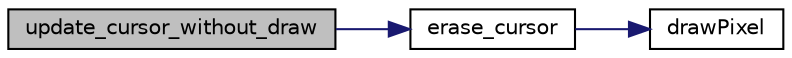 digraph "update_cursor_without_draw"
{
 // LATEX_PDF_SIZE
  edge [fontname="Helvetica",fontsize="10",labelfontname="Helvetica",labelfontsize="10"];
  node [fontname="Helvetica",fontsize="10",shape=record];
  rankdir="LR";
  Node1 [label="update_cursor_without_draw",height=0.2,width=0.4,color="black", fillcolor="grey75", style="filled", fontcolor="black",tooltip="Changes the cursor position according to it's movement without drawing it."];
  Node1 -> Node2 [color="midnightblue",fontsize="10",style="solid",fontname="Helvetica"];
  Node2 [label="erase_cursor",height=0.2,width=0.4,color="black", fillcolor="white", style="filled",URL="$mouse_8c.html#a954a28cd211a8ca9e076c800a8886a76",tooltip="Substitutes the cursor pixels with the background in order to erase it"];
  Node2 -> Node3 [color="midnightblue",fontsize="10",style="solid",fontname="Helvetica"];
  Node3 [label="drawPixel",height=0.2,width=0.4,color="black", fillcolor="white", style="filled",URL="$_videocard_8c.html#a6091a4bd04596e6e8e39b7dee1e1b118",tooltip="Draws a certain pixel with a specific colour in the secondary buffer."];
}
